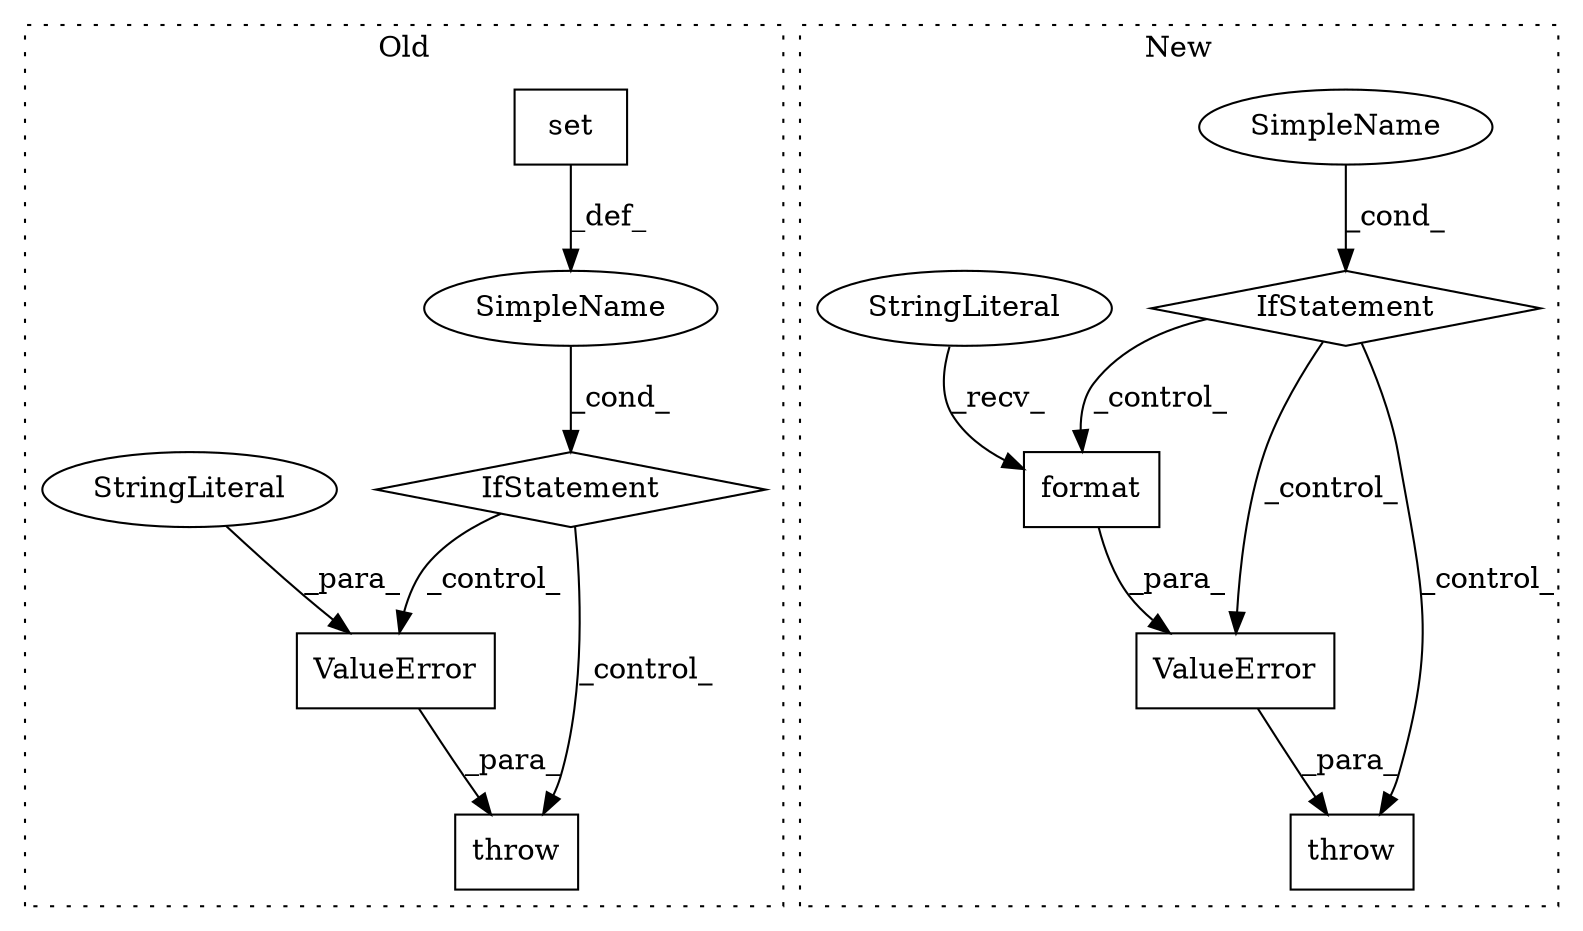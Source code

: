 digraph G {
subgraph cluster0 {
1 [label="set" a="32" s="1102,1158" l="4,1" shape="box"];
6 [label="IfStatement" a="25" s="1076,1159" l="8,2" shape="diamond"];
7 [label="SimpleName" a="42" s="" l="" shape="ellipse"];
8 [label="throw" a="53" s="1169" l="6" shape="box"];
10 [label="ValueError" a="32" s="1175,1307" l="11,1" shape="box"];
11 [label="StringLiteral" a="45" s="1186" l="21" shape="ellipse"];
label = "Old";
style="dotted";
}
subgraph cluster1 {
2 [label="throw" a="53" s="1219" l="6" shape="box"];
3 [label="IfStatement" a="25" s="1159,1209" l="8,2" shape="diamond"];
4 [label="SimpleName" a="42" s="" l="" shape="ellipse"];
5 [label="ValueError" a="32" s="1225,1325" l="11,1" shape="box"];
9 [label="format" a="32" s="1282,1324" l="7,1" shape="box"];
12 [label="StringLiteral" a="45" s="1236" l="45" shape="ellipse"];
label = "New";
style="dotted";
}
1 -> 7 [label="_def_"];
3 -> 5 [label="_control_"];
3 -> 2 [label="_control_"];
3 -> 9 [label="_control_"];
4 -> 3 [label="_cond_"];
5 -> 2 [label="_para_"];
6 -> 8 [label="_control_"];
6 -> 10 [label="_control_"];
7 -> 6 [label="_cond_"];
9 -> 5 [label="_para_"];
10 -> 8 [label="_para_"];
11 -> 10 [label="_para_"];
12 -> 9 [label="_recv_"];
}